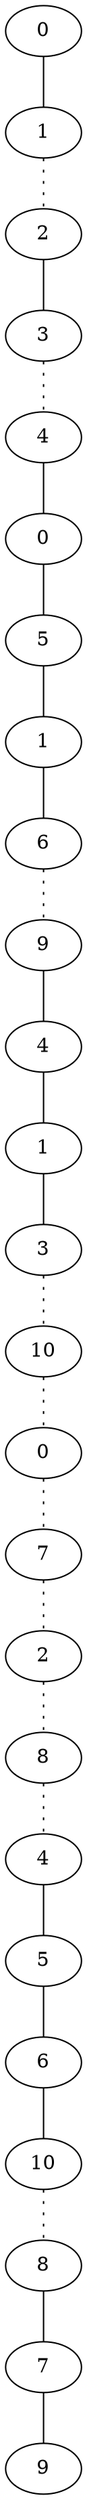 graph {
a0[label=0];
a1[label=1];
a2[label=2];
a3[label=3];
a4[label=4];
a5[label=0];
a6[label=5];
a7[label=1];
a8[label=6];
a9[label=9];
a10[label=4];
a11[label=1];
a12[label=3];
a13[label=10];
a14[label=0];
a15[label=7];
a16[label=2];
a17[label=8];
a18[label=4];
a19[label=5];
a20[label=6];
a21[label=10];
a22[label=8];
a23[label=7];
a24[label=9];
a0 -- a1;
a1 -- a2 [style=dotted];
a2 -- a3;
a3 -- a4 [style=dotted];
a4 -- a5;
a5 -- a6;
a6 -- a7;
a7 -- a8;
a8 -- a9 [style=dotted];
a9 -- a10;
a10 -- a11;
a11 -- a12;
a12 -- a13 [style=dotted];
a13 -- a14 [style=dotted];
a14 -- a15 [style=dotted];
a15 -- a16 [style=dotted];
a16 -- a17 [style=dotted];
a17 -- a18 [style=dotted];
a18 -- a19;
a19 -- a20;
a20 -- a21;
a21 -- a22 [style=dotted];
a22 -- a23;
a23 -- a24;
}
